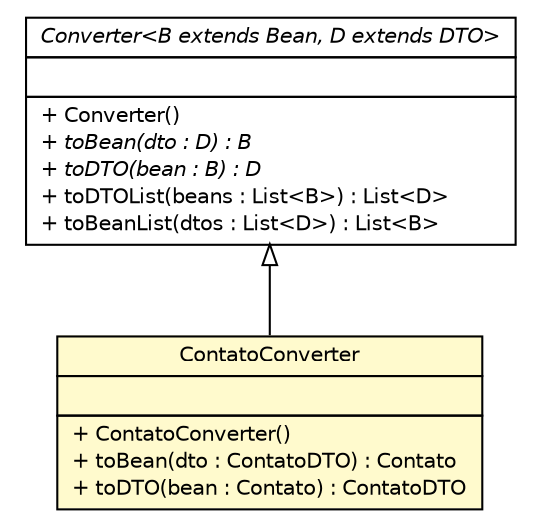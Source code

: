 #!/usr/local/bin/dot
#
# Class diagram 
# Generated by UMLGraph version 5.1 (http://www.umlgraph.org/)
#

digraph G {
	edge [fontname="Helvetica",fontsize=10,labelfontname="Helvetica",labelfontsize=10];
	node [fontname="Helvetica",fontsize=10,shape=plaintext];
	nodesep=0.25;
	ranksep=0.5;
	// br.net.meditec.server.converter.ContatoConverter
	c6551 [label=<<table title="br.net.meditec.server.converter.ContatoConverter" border="0" cellborder="1" cellspacing="0" cellpadding="2" port="p" bgcolor="lemonChiffon" href="./ContatoConverter.html">
		<tr><td><table border="0" cellspacing="0" cellpadding="1">
<tr><td align="center" balign="center"> ContatoConverter </td></tr>
		</table></td></tr>
		<tr><td><table border="0" cellspacing="0" cellpadding="1">
<tr><td align="left" balign="left">  </td></tr>
		</table></td></tr>
		<tr><td><table border="0" cellspacing="0" cellpadding="1">
<tr><td align="left" balign="left"> + ContatoConverter() </td></tr>
<tr><td align="left" balign="left"> + toBean(dto : ContatoDTO) : Contato </td></tr>
<tr><td align="left" balign="left"> + toDTO(bean : Contato) : ContatoDTO </td></tr>
		</table></td></tr>
		</table>>, fontname="Helvetica", fontcolor="black", fontsize=10.0];
	// br.net.meditec.server.converter.Converter<B extends br.net.meditec.server.model.Bean, D extends br.net.meditec.shared.dto.DTO>
	c6552 [label=<<table title="br.net.meditec.server.converter.Converter" border="0" cellborder="1" cellspacing="0" cellpadding="2" port="p" href="./Converter.html">
		<tr><td><table border="0" cellspacing="0" cellpadding="1">
<tr><td align="center" balign="center"><font face="Helvetica-Oblique"> Converter&lt;B extends Bean, D extends DTO&gt; </font></td></tr>
		</table></td></tr>
		<tr><td><table border="0" cellspacing="0" cellpadding="1">
<tr><td align="left" balign="left">  </td></tr>
		</table></td></tr>
		<tr><td><table border="0" cellspacing="0" cellpadding="1">
<tr><td align="left" balign="left"> + Converter() </td></tr>
<tr><td align="left" balign="left"><font face="Helvetica-Oblique" point-size="10.0"> + toBean(dto : D) : B </font></td></tr>
<tr><td align="left" balign="left"><font face="Helvetica-Oblique" point-size="10.0"> + toDTO(bean : B) : D </font></td></tr>
<tr><td align="left" balign="left"> + toDTOList(beans : List&lt;B&gt;) : List&lt;D&gt; </td></tr>
<tr><td align="left" balign="left"> + toBeanList(dtos : List&lt;D&gt;) : List&lt;B&gt; </td></tr>
		</table></td></tr>
		</table>>, fontname="Helvetica", fontcolor="black", fontsize=10.0];
	//br.net.meditec.server.converter.ContatoConverter extends br.net.meditec.server.converter.Converter<br.net.meditec.server.model.Contato, br.net.meditec.shared.dto.ContatoDTO>
	c6552:p -> c6551:p [dir=back,arrowtail=empty];
}


